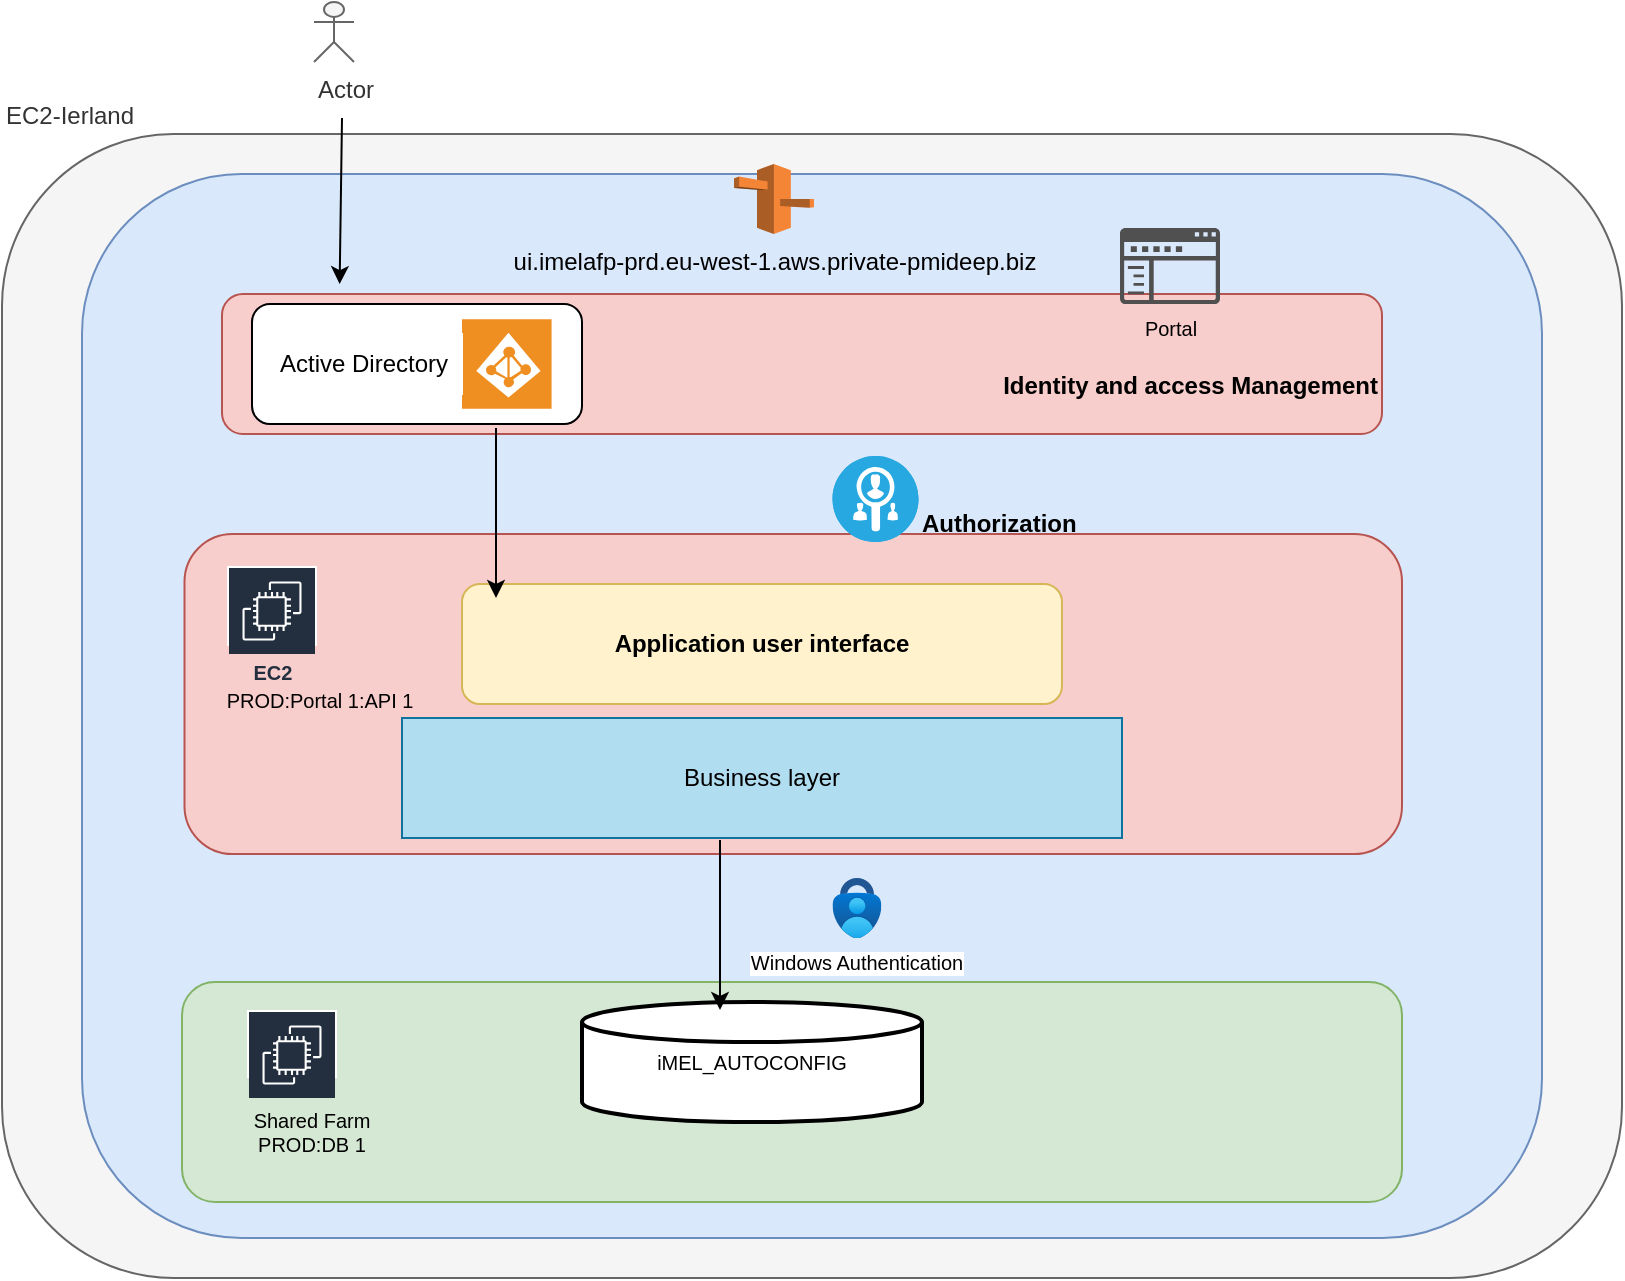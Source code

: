 <mxfile version="24.5.4" type="github">
  <diagram name="Page-1" id="-nh_xPQQfHSRBBNR71u0">
    <mxGraphModel dx="874" dy="1596" grid="1" gridSize="10" guides="1" tooltips="1" connect="1" arrows="1" fold="1" page="1" pageScale="1" pageWidth="850" pageHeight="1100" background="#ffffff" math="0" shadow="0">
      <root>
        <mxCell id="0" />
        <mxCell id="1" parent="0" />
        <mxCell id="ouPOXtf0R_BEf44Ss9Ox-1" value="EC2-Ierland" style="rounded=1;whiteSpace=wrap;html=1;fillColor=#f5f5f5;fontColor=#333333;strokeColor=#666666;align=left;imageVerticalAlign=top;labelPosition=center;verticalLabelPosition=top;verticalAlign=bottom;" parent="1" vertex="1">
          <mxGeometry x="30" y="-132" width="810" height="572" as="geometry" />
        </mxCell>
        <mxCell id="ouPOXtf0R_BEf44Ss9Ox-2" value="" style="rounded=1;whiteSpace=wrap;html=1;strokeColor=#6c8ebf;align=left;verticalAlign=middle;fontFamily=Helvetica;fontSize=12;fillColor=#dae8fc;" parent="1" vertex="1">
          <mxGeometry x="70" y="-112" width="730" height="532" as="geometry" />
        </mxCell>
        <mxCell id="ouPOXtf0R_BEf44Ss9Ox-3" value="Actor" style="shape=umlActor;verticalLabelPosition=bottom;verticalAlign=top;html=1;outlineConnect=0;rounded=1;strokeColor=#666666;align=left;fontFamily=Helvetica;fontSize=12;fontColor=#333333;fillColor=#f5f5f5;" parent="1" vertex="1">
          <mxGeometry x="186" y="-198" width="20" height="30" as="geometry" />
        </mxCell>
        <mxCell id="ouPOXtf0R_BEf44Ss9Ox-4" value="&lt;div&gt;Identity and access Management&lt;/div&gt;&lt;div&gt;&lt;br&gt;&lt;/div&gt;" style="rounded=1;whiteSpace=wrap;html=1;strokeColor=#b85450;align=right;verticalAlign=bottom;fontFamily=Helvetica;fontSize=12;fillColor=#f8cecc;fontStyle=1;labelPosition=center;verticalLabelPosition=middle;" parent="1" vertex="1">
          <mxGeometry x="140" y="-52" width="580" height="70" as="geometry" />
        </mxCell>
        <mxCell id="ouPOXtf0R_BEf44Ss9Ox-7" value="" style="rounded=1;whiteSpace=wrap;html=1;align=left;verticalAlign=middle;fontFamily=Helvetica;fontSize=12;" parent="1" vertex="1">
          <mxGeometry x="155" y="-47" width="165" height="60" as="geometry" />
        </mxCell>
        <mxCell id="ouPOXtf0R_BEf44Ss9Ox-6" value="" style="shadow=0;dashed=0;html=1;strokeColor=none;fillColor=#EF8F21;labelPosition=center;verticalLabelPosition=bottom;verticalAlign=top;align=center;outlineConnect=0;shape=mxgraph.veeam.active_directory;rounded=1;fontFamily=Helvetica;fontSize=12;fontColor=#333333;" parent="1" vertex="1">
          <mxGeometry x="260" y="-39.4" width="44.8" height="44.8" as="geometry" />
        </mxCell>
        <mxCell id="ouPOXtf0R_BEf44Ss9Ox-8" value="&lt;span style=&quot;color: rgb(0, 0, 0); font-size: 12px; text-wrap: nowrap;&quot;&gt;Active Directory&lt;/span&gt;" style="strokeWidth=1;shadow=0;dashed=0;align=center;html=1;shape=mxgraph.mockup.text.textBox;align=left;fontSize=17;spacingLeft=4;spacingTop=-3;whiteSpace=wrap;mainText=;rounded=1;verticalAlign=middle;fontFamily=Helvetica;strokeColor=#FFFFFF;" parent="1" vertex="1">
          <mxGeometry x="162.5" y="-32" width="97.5" height="30" as="geometry" />
        </mxCell>
        <mxCell id="5-6kPBd7d1gziYA4j6xH-1" value="" style="endArrow=classic;html=1;rounded=0;entryX=0.079;entryY=-0.071;entryDx=0;entryDy=0;entryPerimeter=0;" edge="1" parent="1">
          <mxGeometry width="50" height="50" relative="1" as="geometry">
            <mxPoint x="200" y="-140" as="sourcePoint" />
            <mxPoint x="198.82" y="-56.97" as="targetPoint" />
          </mxGeometry>
        </mxCell>
        <mxCell id="5-6kPBd7d1gziYA4j6xH-2" value="ui.imelafp-prd.eu-west-1.aws.private-pmideep.biz" style="outlineConnect=0;dashed=0;verticalLabelPosition=bottom;verticalAlign=top;align=center;html=1;shape=mxgraph.aws3.route_53;fillColor=#F58536;gradientColor=none;" vertex="1" parent="1">
          <mxGeometry x="396" y="-117" width="40" height="35" as="geometry" />
        </mxCell>
        <mxCell id="5-6kPBd7d1gziYA4j6xH-3" value="Portal" style="sketch=0;pointerEvents=1;shadow=0;dashed=0;html=1;strokeColor=none;labelPosition=center;verticalLabelPosition=bottom;verticalAlign=top;align=center;fillColor=#505050;shape=mxgraph.mscae.intune.company_portal;fontSize=10;" vertex="1" parent="1">
          <mxGeometry x="589" y="-85" width="50" height="38" as="geometry" />
        </mxCell>
        <mxCell id="5-6kPBd7d1gziYA4j6xH-4" value="" style="rounded=1;whiteSpace=wrap;html=1;fillColor=#f8cecc;strokeColor=#b85450;glass=0;shadow=0;" vertex="1" parent="1">
          <mxGeometry x="121.25" y="68" width="608.75" height="160" as="geometry" />
        </mxCell>
        <mxCell id="5-6kPBd7d1gziYA4j6xH-5" value="EC2" style="sketch=0;outlineConnect=0;fontColor=#232F3E;gradientColor=none;strokeColor=#ffffff;fillColor=#232F3E;dashed=0;verticalLabelPosition=bottom;verticalAlign=top;align=center;html=1;whiteSpace=wrap;fontSize=10;fontStyle=1;spacing=3;shape=mxgraph.aws4.productIcon;prIcon=mxgraph.aws4.ec2;labelPosition=center;" vertex="1" parent="1">
          <mxGeometry x="142.5" y="84" width="45" height="40" as="geometry" />
        </mxCell>
        <mxCell id="5-6kPBd7d1gziYA4j6xH-6" value="Authorization" style="text;html=1;align=left;verticalAlign=middle;whiteSpace=wrap;rounded=0;fontStyle=1" vertex="1" parent="1">
          <mxGeometry x="488.25" y="58" width="88.75" height="10" as="geometry" />
        </mxCell>
        <mxCell id="5-6kPBd7d1gziYA4j6xH-7" value="" style="fillColor=#28A8E0;verticalLabelPosition=bottom;sketch=0;html=1;strokeColor=#ffffff;verticalAlign=top;align=center;points=[[0.145,0.145,0],[0.5,0,0],[0.855,0.145,0],[1,0.5,0],[0.855,0.855,0],[0.5,1,0],[0.145,0.855,0],[0,0.5,0]];pointerEvents=1;shape=mxgraph.cisco_safe.compositeIcon;bgIcon=ellipse;resIcon=mxgraph.cisco_safe.capability.identity_authorization_alt;fontSize=10;" vertex="1" parent="1">
          <mxGeometry x="445.25" y="29" width="43" height="43" as="geometry" />
        </mxCell>
        <mxCell id="5-6kPBd7d1gziYA4j6xH-8" value="PROD:Portal 1:API 1" style="text;html=1;align=center;verticalAlign=middle;whiteSpace=wrap;rounded=0;fontSize=10;" vertex="1" parent="1">
          <mxGeometry x="124.5" y="146" width="127.5" height="10" as="geometry" />
        </mxCell>
        <mxCell id="5-6kPBd7d1gziYA4j6xH-9" value="&lt;b&gt;Application user interface&lt;/b&gt;" style="rounded=1;whiteSpace=wrap;html=1;fillColor=#fff2cc;strokeColor=#d6b656;" vertex="1" parent="1">
          <mxGeometry x="260" y="93" width="300" height="60" as="geometry" />
        </mxCell>
        <mxCell id="5-6kPBd7d1gziYA4j6xH-10" value="" style="endArrow=classic;html=1;rounded=0;entryX=0.079;entryY=-0.071;entryDx=0;entryDy=0;entryPerimeter=0;" edge="1" parent="1">
          <mxGeometry width="50" height="50" relative="1" as="geometry">
            <mxPoint x="277" y="15" as="sourcePoint" />
            <mxPoint x="277" y="100" as="targetPoint" />
          </mxGeometry>
        </mxCell>
        <mxCell id="5-6kPBd7d1gziYA4j6xH-11" value="Business layer" style="rounded=0;whiteSpace=wrap;html=1;fillColor=#b1ddf0;strokeColor=#10739e;" vertex="1" parent="1">
          <mxGeometry x="230" y="160" width="360" height="60" as="geometry" />
        </mxCell>
        <mxCell id="5-6kPBd7d1gziYA4j6xH-12" value="" style="rounded=1;whiteSpace=wrap;html=1;fillColor=#d5e8d4;strokeColor=#82b366;" vertex="1" parent="1">
          <mxGeometry x="120" y="292" width="610" height="110" as="geometry" />
        </mxCell>
        <mxCell id="5-6kPBd7d1gziYA4j6xH-13" value="iMEL_AUTOCONFIG" style="strokeWidth=2;html=1;shape=mxgraph.flowchart.database;whiteSpace=wrap;fontSize=10;" vertex="1" parent="1">
          <mxGeometry x="320" y="302" width="170" height="60" as="geometry" />
        </mxCell>
        <mxCell id="5-6kPBd7d1gziYA4j6xH-14" value="" style="sketch=0;outlineConnect=0;fontColor=#232F3E;gradientColor=none;strokeColor=#ffffff;fillColor=#232F3E;dashed=0;verticalLabelPosition=bottom;verticalAlign=top;align=center;html=1;whiteSpace=wrap;fontSize=10;fontStyle=1;spacing=3;shape=mxgraph.aws4.productIcon;prIcon=mxgraph.aws4.ec2;labelPosition=center;" vertex="1" parent="1">
          <mxGeometry x="152.5" y="306" width="45" height="34" as="geometry" />
        </mxCell>
        <mxCell id="5-6kPBd7d1gziYA4j6xH-15" value="Shared Farm&lt;br&gt;PROD:DB 1" style="text;html=1;align=center;verticalAlign=middle;whiteSpace=wrap;rounded=0;fontSize=10;" vertex="1" parent="1">
          <mxGeometry x="120.5" y="362" width="127.5" height="10" as="geometry" />
        </mxCell>
        <mxCell id="5-6kPBd7d1gziYA4j6xH-16" value="" style="endArrow=classic;html=1;rounded=0;entryX=0.079;entryY=-0.071;entryDx=0;entryDy=0;entryPerimeter=0;" edge="1" parent="1">
          <mxGeometry width="50" height="50" relative="1" as="geometry">
            <mxPoint x="389" y="221" as="sourcePoint" />
            <mxPoint x="389" y="306" as="targetPoint" />
          </mxGeometry>
        </mxCell>
        <mxCell id="5-6kPBd7d1gziYA4j6xH-17" value="Windows Authentication" style="image;aspect=fixed;html=1;points=[];align=center;fontSize=10;image=img/lib/azure2/security/Multifactor_Authentication.svg;" vertex="1" parent="1">
          <mxGeometry x="445.25" y="240" width="24.44" height="30" as="geometry" />
        </mxCell>
      </root>
    </mxGraphModel>
  </diagram>
</mxfile>
